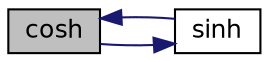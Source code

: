 digraph "cosh"
{
 // INTERACTIVE_SVG=YES
 // LATEX_PDF_SIZE
  bgcolor="transparent";
  edge [fontname="Helvetica",fontsize="12",labelfontname="Helvetica",labelfontsize="12"];
  node [fontname="Helvetica",fontsize="12",shape=record];
  rankdir="LR";
  Node1 [label="cosh",height=0.2,width=0.4,color="black", fillcolor="grey75", style="filled", fontcolor="black",tooltip=" "];
  Node1 -> Node2 [color="midnightblue",fontsize="12",style="solid",fontname="Helvetica"];
  Node2 [label="sinh",height=0.2,width=0.4,color="black",URL="$autodiff2_8libmd_8cc_a78df6b014a019a6a2086deac6ea61ee6.html#a78df6b014a019a6a2086deac6ea61ee6",tooltip=" "];
  Node2 -> Node1 [color="midnightblue",fontsize="12",style="solid",fontname="Helvetica"];
}

